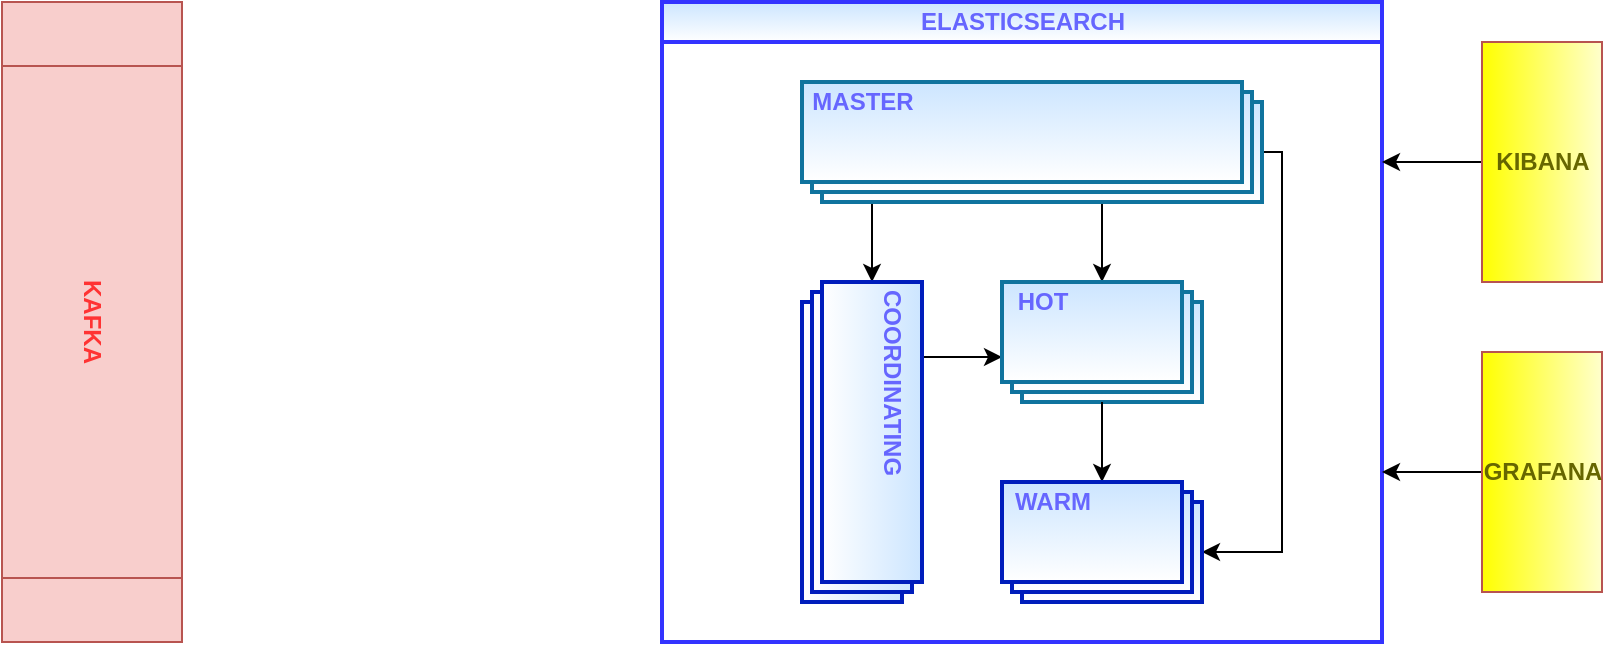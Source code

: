 <mxfile version="14.4.4" type="github">
  <diagram id="R2lEEEUBdFMjLlhIrx00" name="Page-1">
    <mxGraphModel dx="1249" dy="762" grid="1" gridSize="10" guides="1" tooltips="1" connect="1" arrows="1" fold="1" page="1" pageScale="1" pageWidth="1100" pageHeight="850" math="0" shadow="0" extFonts="Permanent Marker^https://fonts.googleapis.com/css?family=Permanent+Marker">
      <root>
        <mxCell id="0" />
        <mxCell id="1" parent="0" />
        <mxCell id="uSduwXZltjfLBemW7_SH-1" value="&lt;span&gt;KAFKA&lt;/span&gt;" style="shape=process;whiteSpace=wrap;html=1;backgroundOutline=1;direction=west;verticalAlign=middle;fontStyle=1;labelBackgroundColor=none;labelBorderColor=none;fillColor=#f8cecc;strokeColor=#b85450;fontColor=#FF3333;rotation=90;flipV=1;flipH=0;" vertex="1" parent="1">
          <mxGeometry x="105" y="315" width="320" height="90" as="geometry" />
        </mxCell>
        <mxCell id="uSduwXZltjfLBemW7_SH-2" value="ELASTICSEARCH" style="swimlane;html=1;startSize=20;horizontal=1;containerType=tree;labelBackgroundColor=none;fillColor=#cce5ff;rounded=0;shadow=0;sketch=0;gradientColor=#ffffff;swimlaneFillColor=none;strokeColor=#3333FF;strokeWidth=2;fontColor=#6666FF;" vertex="1" parent="1">
          <mxGeometry x="550" y="200" width="360" height="320" as="geometry" />
        </mxCell>
        <mxCell id="uSduwXZltjfLBemW7_SH-36" style="edgeStyle=orthogonalEdgeStyle;rounded=0;orthogonalLoop=1;jettySize=auto;html=1;entryX=0;entryY=0;entryDx=0;entryDy=25;entryPerimeter=0;fontColor=#FF3333;" edge="1" parent="uSduwXZltjfLBemW7_SH-2" source="uSduwXZltjfLBemW7_SH-19" target="uSduwXZltjfLBemW7_SH-28">
          <mxGeometry relative="1" as="geometry">
            <Array as="points">
              <mxPoint x="105" y="110" />
              <mxPoint x="105" y="110" />
            </Array>
          </mxGeometry>
        </mxCell>
        <mxCell id="uSduwXZltjfLBemW7_SH-68" style="edgeStyle=orthogonalEdgeStyle;rounded=0;orthogonalLoop=1;jettySize=auto;html=1;exitX=0;exitY=0;exitDx=120;exitDy=60;exitPerimeter=0;fontColor=#FF3333;" edge="1" parent="uSduwXZltjfLBemW7_SH-2" source="uSduwXZltjfLBemW7_SH-19" target="uSduwXZltjfLBemW7_SH-52">
          <mxGeometry relative="1" as="geometry">
            <Array as="points">
              <mxPoint x="220" y="100" />
            </Array>
          </mxGeometry>
        </mxCell>
        <mxCell id="uSduwXZltjfLBemW7_SH-69" style="edgeStyle=orthogonalEdgeStyle;rounded=0;orthogonalLoop=1;jettySize=auto;html=1;exitX=0;exitY=0;exitDx=230;exitDy=35;exitPerimeter=0;entryX=0;entryY=0;entryDx=100;entryDy=35;entryPerimeter=0;fontColor=#FF3333;" edge="1" parent="uSduwXZltjfLBemW7_SH-2" source="uSduwXZltjfLBemW7_SH-19" target="uSduwXZltjfLBemW7_SH-54">
          <mxGeometry relative="1" as="geometry">
            <Array as="points">
              <mxPoint x="310" y="75" />
              <mxPoint x="310" y="275" />
            </Array>
          </mxGeometry>
        </mxCell>
        <mxCell id="uSduwXZltjfLBemW7_SH-19" value="" style="verticalLabelPosition=bottom;verticalAlign=top;html=1;shape=mxgraph.basic.layered_rect;dx=10;outlineConnect=0;labelBackgroundColor=none;labelBorderColor=none;strokeColor=#10739e;strokeWidth=2;fillColor=#CCE5FF;gradientColor=#ffffff;fontStyle=1;fontColor=#6666FF;" vertex="1" parent="uSduwXZltjfLBemW7_SH-2">
          <mxGeometry x="70" y="40" width="230" height="60" as="geometry" />
        </mxCell>
        <mxCell id="uSduwXZltjfLBemW7_SH-67" style="edgeStyle=orthogonalEdgeStyle;rounded=0;orthogonalLoop=1;jettySize=auto;html=1;exitX=0;exitY=0;exitDx=37.5;exitDy=0;exitPerimeter=0;entryX=0;entryY=0;entryDx=0;entryDy=37.5;entryPerimeter=0;fontColor=#FF3333;" edge="1" parent="uSduwXZltjfLBemW7_SH-2" source="uSduwXZltjfLBemW7_SH-28" target="uSduwXZltjfLBemW7_SH-52">
          <mxGeometry relative="1" as="geometry" />
        </mxCell>
        <mxCell id="uSduwXZltjfLBemW7_SH-28" value="" style="verticalLabelPosition=bottom;verticalAlign=top;html=1;shape=mxgraph.basic.layered_rect;dx=10;outlineConnect=0;labelBackgroundColor=none;fontColor=#ffffff;labelBorderColor=none;direction=south;strokeColor=#001DBC;strokeWidth=2;fillColor=#CCE5FF;gradientColor=#ffffff;" vertex="1" parent="uSduwXZltjfLBemW7_SH-2">
          <mxGeometry x="70" y="140" width="60" height="160" as="geometry" />
        </mxCell>
        <mxCell id="uSduwXZltjfLBemW7_SH-52" value="" style="verticalLabelPosition=bottom;verticalAlign=top;html=1;shape=mxgraph.basic.layered_rect;dx=10;outlineConnect=0;labelBackgroundColor=none;strokeColor=#10739e;strokeWidth=2;fillColor=#CCE5FF;gradientColor=#ffffff;" vertex="1" parent="uSduwXZltjfLBemW7_SH-2">
          <mxGeometry x="170" y="140" width="100" height="60" as="geometry" />
        </mxCell>
        <mxCell id="uSduwXZltjfLBemW7_SH-53" value="" style="edgeStyle=orthogonalEdgeStyle;rounded=0;orthogonalLoop=1;jettySize=auto;html=1;" edge="1" source="uSduwXZltjfLBemW7_SH-52" target="uSduwXZltjfLBemW7_SH-54" parent="uSduwXZltjfLBemW7_SH-2">
          <mxGeometry relative="1" as="geometry" />
        </mxCell>
        <mxCell id="uSduwXZltjfLBemW7_SH-54" value="" style="verticalLabelPosition=bottom;verticalAlign=top;html=1;shape=mxgraph.basic.layered_rect;dx=10;outlineConnect=0;labelBackgroundColor=none;fontColor=#ffffff;strokeWidth=2;strokeColor=#001DBC;fillColor=#CCE5FF;gradientColor=#ffffff;" vertex="1" parent="uSduwXZltjfLBemW7_SH-2">
          <mxGeometry x="170" y="240" width="100" height="60" as="geometry" />
        </mxCell>
        <mxCell id="uSduwXZltjfLBemW7_SH-75" value="COORDINATING" style="text;html=1;align=center;verticalAlign=middle;resizable=0;points=[];autosize=1;rotation=90;fontColor=#6666FF;fontStyle=1" vertex="1" parent="uSduwXZltjfLBemW7_SH-2">
          <mxGeometry x="60" y="180" width="110" height="20" as="geometry" />
        </mxCell>
        <mxCell id="uSduwXZltjfLBemW7_SH-88" value="HOT" style="text;html=1;align=center;verticalAlign=middle;resizable=0;points=[];autosize=1;fontColor=#6666FF;fontStyle=1" vertex="1" parent="uSduwXZltjfLBemW7_SH-2">
          <mxGeometry x="170" y="140" width="40" height="20" as="geometry" />
        </mxCell>
        <mxCell id="uSduwXZltjfLBemW7_SH-89" value="WARM" style="text;html=1;align=center;verticalAlign=middle;resizable=0;points=[];autosize=1;fontColor=#6666FF;fontStyle=1" vertex="1" parent="uSduwXZltjfLBemW7_SH-2">
          <mxGeometry x="170" y="240" width="50" height="20" as="geometry" />
        </mxCell>
        <mxCell id="uSduwXZltjfLBemW7_SH-90" value="MASTER" style="text;html=1;align=center;verticalAlign=middle;resizable=0;points=[];autosize=1;fontColor=#6666FF;fontStyle=1" vertex="1" parent="uSduwXZltjfLBemW7_SH-2">
          <mxGeometry x="65" y="40" width="70" height="20" as="geometry" />
        </mxCell>
        <mxCell id="wwj9QO_b-XbSle_AMWVH-4" style="edgeStyle=orthogonalEdgeStyle;rounded=0;orthogonalLoop=1;jettySize=auto;html=1;entryX=1;entryY=0.25;entryDx=0;entryDy=0;fontColor=#666600;" edge="1" parent="1" source="wwj9QO_b-XbSle_AMWVH-1" target="uSduwXZltjfLBemW7_SH-2">
          <mxGeometry relative="1" as="geometry" />
        </mxCell>
        <mxCell id="wwj9QO_b-XbSle_AMWVH-1" value="KIBANA" style="verticalLabelPosition=middle;verticalAlign=middle;shape=mxgraph.basic.rect;fillColor2=none;strokeWidth=1;size=20;indent=5;rounded=0;shadow=0;labelBackgroundColor=none;sketch=0;rotation=90;horizontal=0;labelPosition=center;align=center;html=1;strokeColor=#b85450;fillColor=#FFFF00;gradientDirection=north;gradientColor=#FFFFCC;fontColor=#666600;fontStyle=1" vertex="1" parent="1">
          <mxGeometry x="930" y="250" width="120" height="60" as="geometry" />
        </mxCell>
        <mxCell id="wwj9QO_b-XbSle_AMWVH-5" style="edgeStyle=orthogonalEdgeStyle;rounded=0;orthogonalLoop=1;jettySize=auto;html=1;fontColor=#666600;" edge="1" parent="1" source="wwj9QO_b-XbSle_AMWVH-3">
          <mxGeometry relative="1" as="geometry">
            <mxPoint x="910" y="435" as="targetPoint" />
          </mxGeometry>
        </mxCell>
        <mxCell id="wwj9QO_b-XbSle_AMWVH-3" value="GRAFANA" style="verticalLabelPosition=middle;verticalAlign=middle;shape=mxgraph.basic.rect;fillColor2=none;strokeWidth=1;size=20;indent=5;rounded=0;shadow=0;labelBackgroundColor=none;sketch=0;rotation=90;horizontal=0;labelPosition=center;align=center;html=1;strokeColor=#b85450;fillColor=#FFFF00;gradientDirection=north;gradientColor=#FFFFCC;fontStyle=1;fontColor=#666600;" vertex="1" parent="1">
          <mxGeometry x="930" y="405" width="120" height="60" as="geometry" />
        </mxCell>
      </root>
    </mxGraphModel>
  </diagram>
</mxfile>
